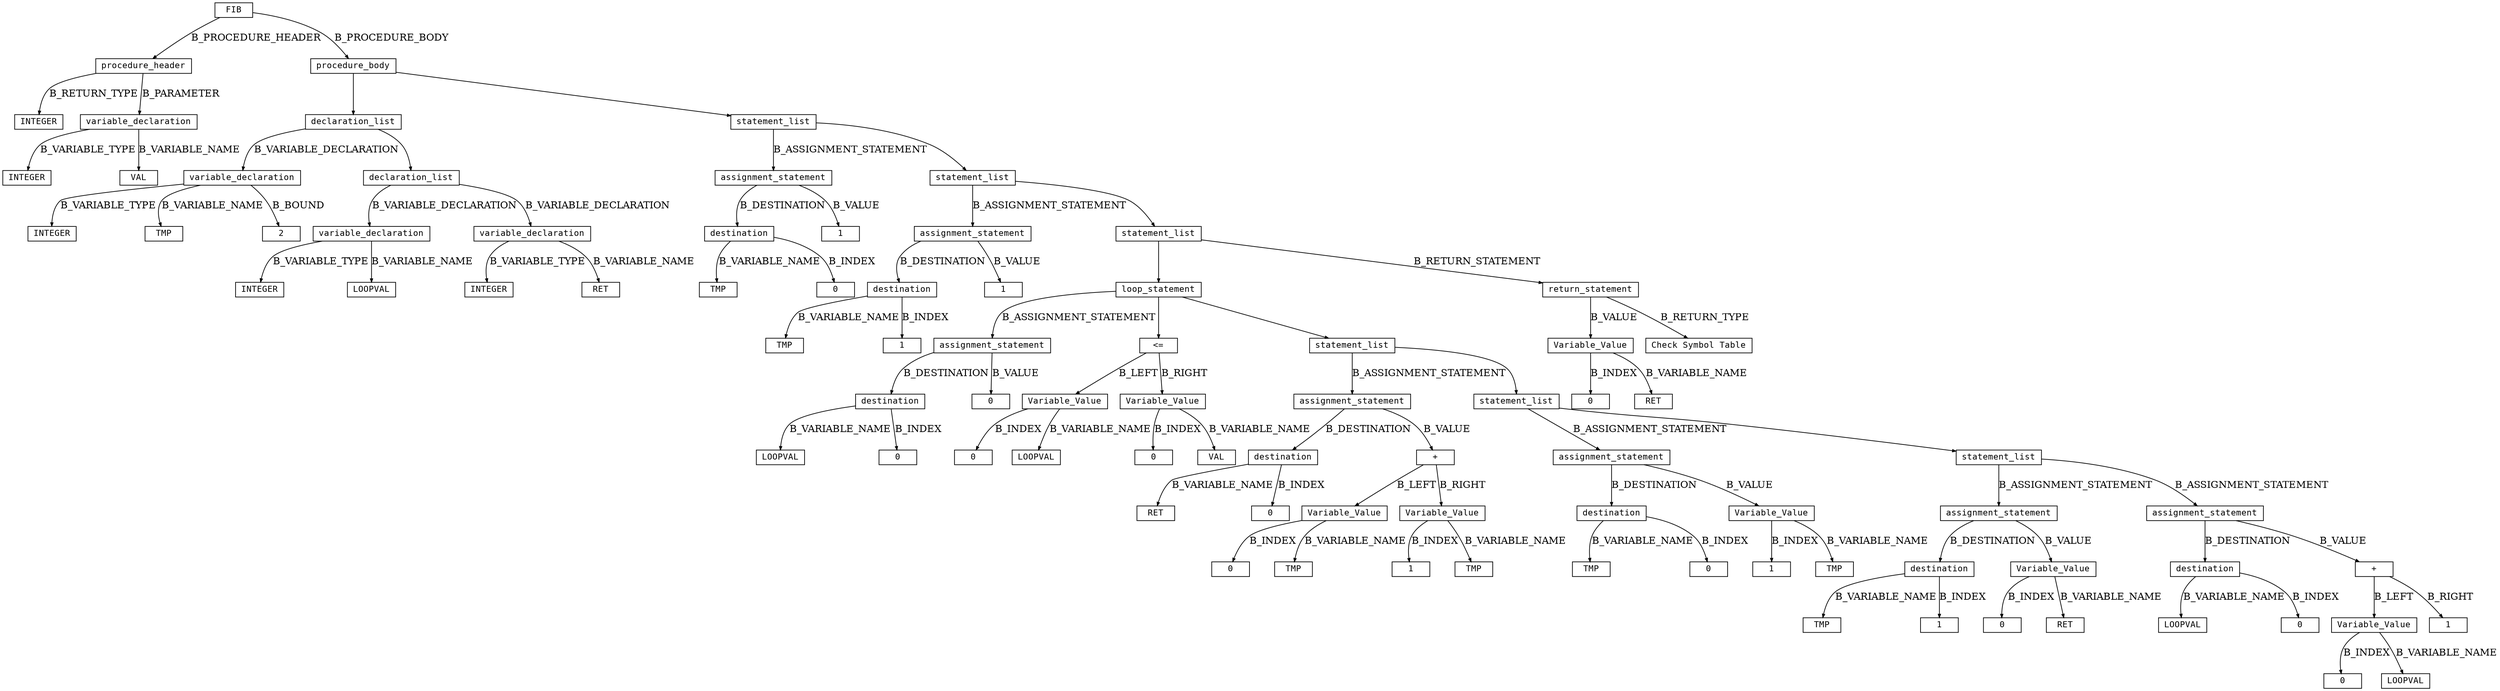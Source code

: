 digraph parsetree {
  node [shape=box, fontsize=12, fontname="Courier", height=.1];
  ranksep=.6;
  edge [arrowsize=.5]
  node1 [label="FIB"]
  node2 [label="procedure_header"]
  node1 -> node2 [ label= "B_PROCEDURE_HEADER" ];
  node3 [label="procedure_body"]
  node1 -> node3 [ label= "B_PROCEDURE_BODY" ];
  node4 [label="INTEGER"]
  node2 -> node4 [ label= "B_RETURN_TYPE" ];
  node5 [label="variable_declaration"]
  node2 -> node5 [ label= "B_PARAMETER" ];
  node6 [label="declaration_list"]
  node3 -> node6 [ label= "" ];
  node7 [label="statement_list"]
  node3 -> node7 [ label= "" ];
  node8 [label="INTEGER"]
  node5 -> node8 [ label= "B_VARIABLE_TYPE" ];
  node9 [label="VAL"]
  node5 -> node9 [ label= "B_VARIABLE_NAME" ];
  node10 [label="variable_declaration"]
  node6 -> node10 [ label= "B_VARIABLE_DECLARATION" ];
  node11 [label="declaration_list"]
  node6 -> node11 [ label= "" ];
  node12 [label="assignment_statement"]
  node7 -> node12 [ label= "B_ASSIGNMENT_STATEMENT" ];
  node13 [label="statement_list"]
  node7 -> node13 [ label= "" ];
  node14 [label="INTEGER"]
  node10 -> node14 [ label= "B_VARIABLE_TYPE" ];
  node15 [label="TMP"]
  node10 -> node15 [ label= "B_VARIABLE_NAME" ];
  node16 [label="2"]
  node10 -> node16 [ label= "B_BOUND" ];
  node17 [label="variable_declaration"]
  node11 -> node17 [ label= "B_VARIABLE_DECLARATION" ];
  node18 [label="variable_declaration"]
  node11 -> node18 [ label= "B_VARIABLE_DECLARATION" ];
  node19 [label="destination"]
  node12 -> node19 [ label= "B_DESTINATION" ];
  node20 [label="1"]
  node12 -> node20 [ label= "B_VALUE" ];
  node21 [label="assignment_statement"]
  node13 -> node21 [ label= "B_ASSIGNMENT_STATEMENT" ];
  node22 [label="statement_list"]
  node13 -> node22 [ label= "" ];
  node23 [label="INTEGER"]
  node17 -> node23 [ label= "B_VARIABLE_TYPE" ];
  node24 [label="LOOPVAL"]
  node17 -> node24 [ label= "B_VARIABLE_NAME" ];
  node25 [label="INTEGER"]
  node18 -> node25 [ label= "B_VARIABLE_TYPE" ];
  node26 [label="RET"]
  node18 -> node26 [ label= "B_VARIABLE_NAME" ];
  node27 [label="TMP"]
  node19 -> node27 [ label= "B_VARIABLE_NAME" ];
  node28 [label="0"]
  node19 -> node28 [ label= "B_INDEX" ];
  node29 [label="destination"]
  node21 -> node29 [ label= "B_DESTINATION" ];
  node30 [label="1"]
  node21 -> node30 [ label= "B_VALUE" ];
  node31 [label="loop_statement"]
  node22 -> node31 [ label= "" ];
  node32 [label="return_statement"]
  node22 -> node32 [ label= "B_RETURN_STATEMENT" ];
  node33 [label="TMP"]
  node29 -> node33 [ label= "B_VARIABLE_NAME" ];
  node34 [label="1"]
  node29 -> node34 [ label= "B_INDEX" ];
  node35 [label="assignment_statement"]
  node31 -> node35 [ label= "B_ASSIGNMENT_STATEMENT" ];
  node36 [label="<="]
  node31 -> node36 [ label= "" ];
  node37 [label="statement_list"]
  node31 -> node37 [ label= "" ];
  node38 [label="Variable_Value"]
  node32 -> node38 [ label= "B_VALUE" ];
  node39 [label="Check Symbol Table"]
  node32 -> node39 [ label= "B_RETURN_TYPE" ];
  node40 [label="destination"]
  node35 -> node40 [ label= "B_DESTINATION" ];
  node41 [label="0"]
  node35 -> node41 [ label= "B_VALUE" ];
  node42 [label="Variable_Value"]
  node36 -> node42 [ label= "B_LEFT" ];
  node43 [label="Variable_Value"]
  node36 -> node43 [ label= "B_RIGHT" ];
  node44 [label="assignment_statement"]
  node37 -> node44 [ label= "B_ASSIGNMENT_STATEMENT" ];
  node45 [label="statement_list"]
  node37 -> node45 [ label= "" ];
  node46 [label="0"]
  node38 -> node46 [ label= "B_INDEX" ];
  node47 [label="RET"]
  node38 -> node47 [ label= "B_VARIABLE_NAME" ];
  node48 [label="LOOPVAL"]
  node40 -> node48 [ label= "B_VARIABLE_NAME" ];
  node49 [label="0"]
  node40 -> node49 [ label= "B_INDEX" ];
  node50 [label="0"]
  node42 -> node50 [ label= "B_INDEX" ];
  node51 [label="LOOPVAL"]
  node42 -> node51 [ label= "B_VARIABLE_NAME" ];
  node52 [label="0"]
  node43 -> node52 [ label= "B_INDEX" ];
  node53 [label="VAL"]
  node43 -> node53 [ label= "B_VARIABLE_NAME" ];
  node54 [label="destination"]
  node44 -> node54 [ label= "B_DESTINATION" ];
  node55 [label="+"]
  node44 -> node55 [ label= "B_VALUE" ];
  node56 [label="assignment_statement"]
  node45 -> node56 [ label= "B_ASSIGNMENT_STATEMENT" ];
  node57 [label="statement_list"]
  node45 -> node57 [ label= "" ];
  node58 [label="RET"]
  node54 -> node58 [ label= "B_VARIABLE_NAME" ];
  node59 [label="0"]
  node54 -> node59 [ label= "B_INDEX" ];
  node60 [label="Variable_Value"]
  node55 -> node60 [ label= "B_LEFT" ];
  node61 [label="Variable_Value"]
  node55 -> node61 [ label= "B_RIGHT" ];
  node62 [label="destination"]
  node56 -> node62 [ label= "B_DESTINATION" ];
  node63 [label="Variable_Value"]
  node56 -> node63 [ label= "B_VALUE" ];
  node64 [label="assignment_statement"]
  node57 -> node64 [ label= "B_ASSIGNMENT_STATEMENT" ];
  node65 [label="assignment_statement"]
  node57 -> node65 [ label= "B_ASSIGNMENT_STATEMENT" ];
  node66 [label="0"]
  node60 -> node66 [ label= "B_INDEX" ];
  node67 [label="TMP"]
  node60 -> node67 [ label= "B_VARIABLE_NAME" ];
  node68 [label="1"]
  node61 -> node68 [ label= "B_INDEX" ];
  node69 [label="TMP"]
  node61 -> node69 [ label= "B_VARIABLE_NAME" ];
  node70 [label="TMP"]
  node62 -> node70 [ label= "B_VARIABLE_NAME" ];
  node71 [label="0"]
  node62 -> node71 [ label= "B_INDEX" ];
  node72 [label="1"]
  node63 -> node72 [ label= "B_INDEX" ];
  node73 [label="TMP"]
  node63 -> node73 [ label= "B_VARIABLE_NAME" ];
  node74 [label="destination"]
  node64 -> node74 [ label= "B_DESTINATION" ];
  node75 [label="Variable_Value"]
  node64 -> node75 [ label= "B_VALUE" ];
  node76 [label="destination"]
  node65 -> node76 [ label= "B_DESTINATION" ];
  node77 [label="+"]
  node65 -> node77 [ label= "B_VALUE" ];
  node78 [label="TMP"]
  node74 -> node78 [ label= "B_VARIABLE_NAME" ];
  node79 [label="1"]
  node74 -> node79 [ label= "B_INDEX" ];
  node80 [label="0"]
  node75 -> node80 [ label= "B_INDEX" ];
  node81 [label="RET"]
  node75 -> node81 [ label= "B_VARIABLE_NAME" ];
  node82 [label="LOOPVAL"]
  node76 -> node82 [ label= "B_VARIABLE_NAME" ];
  node83 [label="0"]
  node76 -> node83 [ label= "B_INDEX" ];
  node84 [label="Variable_Value"]
  node77 -> node84 [ label= "B_LEFT" ];
  node85 [label="1"]
  node77 -> node85 [ label= "B_RIGHT" ];
  node86 [label="0"]
  node84 -> node86 [ label= "B_INDEX" ];
  node87 [label="LOOPVAL"]
  node84 -> node87 [ label= "B_VARIABLE_NAME" ];
}
